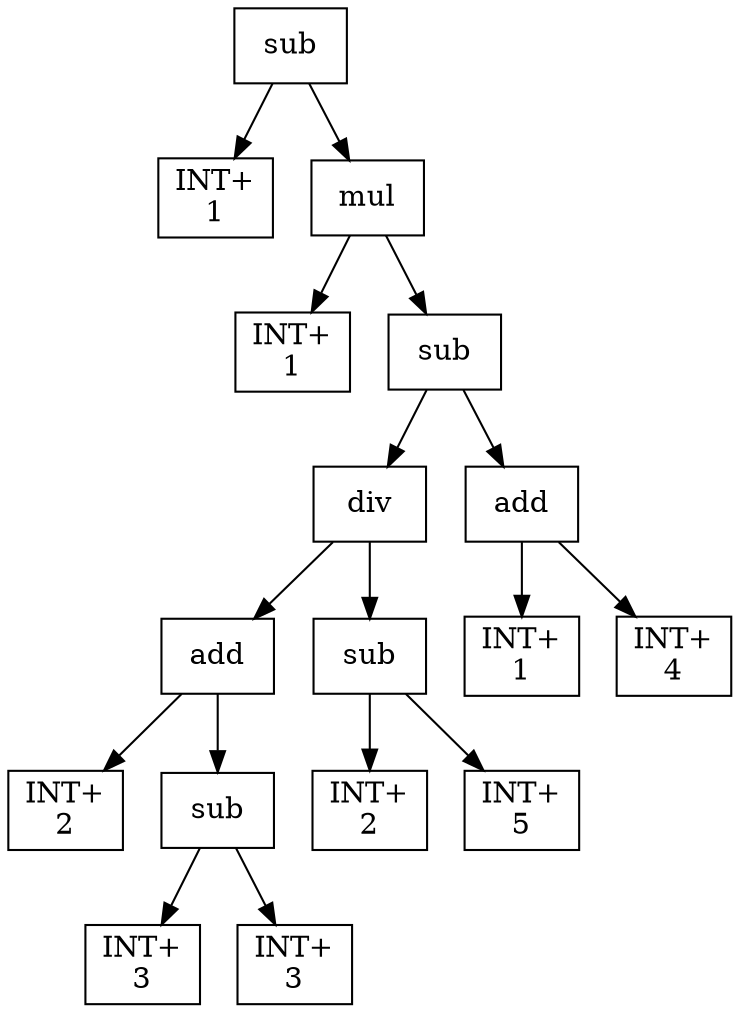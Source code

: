 digraph expr {
  node [shape=box];
  n1 [label="sub"];
  n2 [label="INT+\n1"];
  n3 [label="mul"];
  n4 [label="INT+\n1"];
  n5 [label="sub"];
  n6 [label="div"];
  n7 [label="add"];
  n8 [label="INT+\n2"];
  n9 [label="sub"];
  n10 [label="INT+\n3"];
  n11 [label="INT+\n3"];
  n9 -> n10;
  n9 -> n11;
  n7 -> n8;
  n7 -> n9;
  n12 [label="sub"];
  n13 [label="INT+\n2"];
  n14 [label="INT+\n5"];
  n12 -> n13;
  n12 -> n14;
  n6 -> n7;
  n6 -> n12;
  n15 [label="add"];
  n16 [label="INT+\n1"];
  n17 [label="INT+\n4"];
  n15 -> n16;
  n15 -> n17;
  n5 -> n6;
  n5 -> n15;
  n3 -> n4;
  n3 -> n5;
  n1 -> n2;
  n1 -> n3;
}